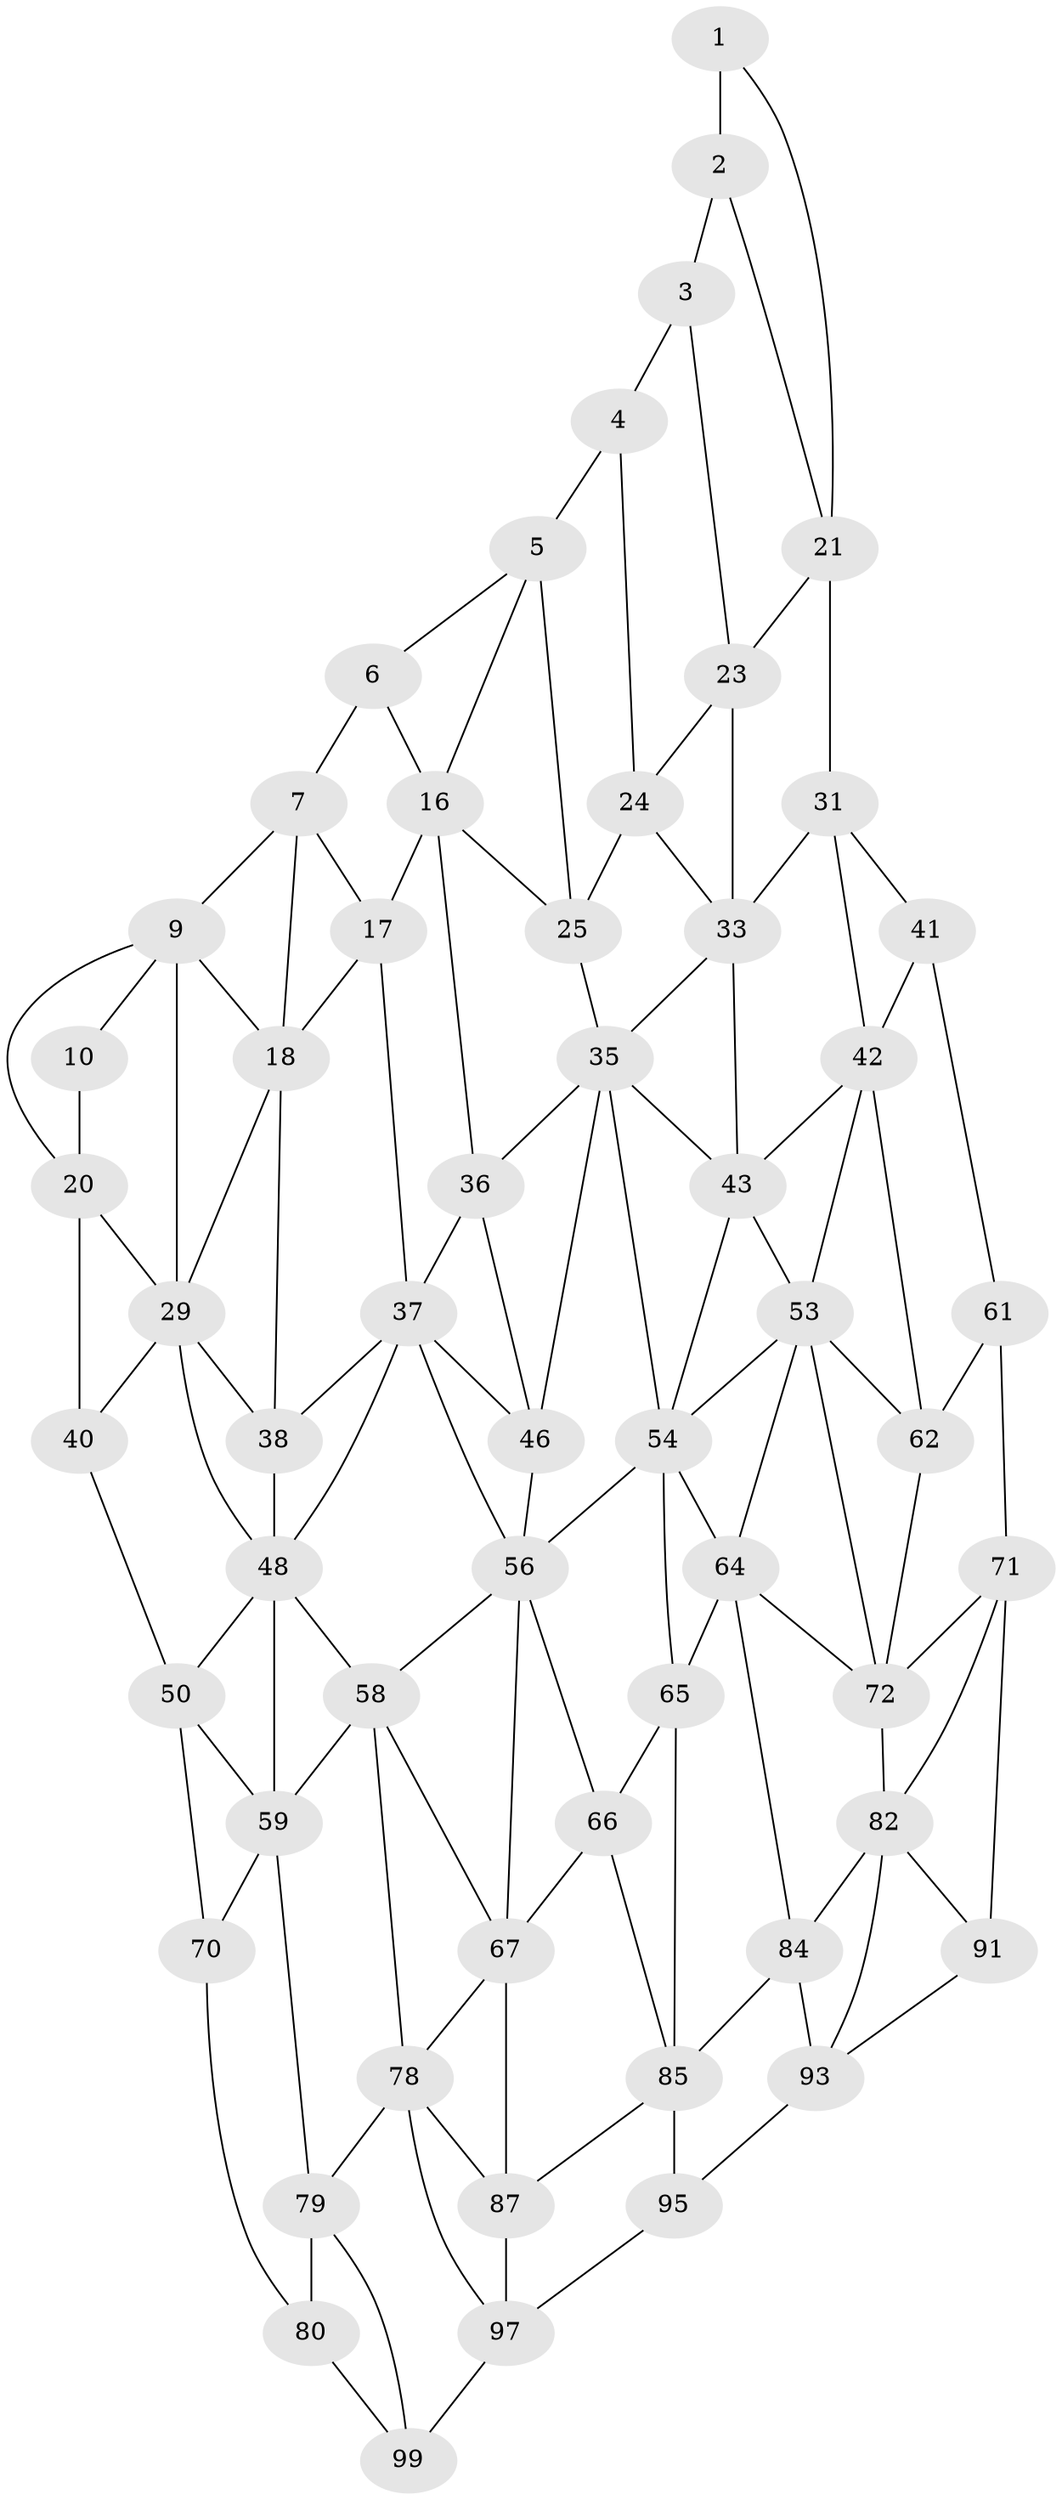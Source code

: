 // original degree distribution, {2: 0.04, 3: 0.32, 4: 0.64}
// Generated by graph-tools (version 1.1) at 2025/11/02/21/25 10:11:11]
// undirected, 57 vertices, 120 edges
graph export_dot {
graph [start="1"]
  node [color=gray90,style=filled];
  1 [super="+11"];
  2 [super="+12"];
  3 [super="+13"];
  4 [super="+14"];
  5 [super="+15"];
  6;
  7 [super="+8"];
  9 [super="+19"];
  10;
  16 [super="+26"];
  17 [super="+27"];
  18 [super="+28"];
  20 [super="+30"];
  21 [super="+22"];
  23;
  24;
  25;
  29 [super="+39"];
  31 [super="+32"];
  33 [super="+34"];
  35 [super="+45"];
  36;
  37 [super="+47"];
  38;
  40;
  41 [super="+51"];
  42 [super="+52"];
  43 [super="+44"];
  46;
  48 [super="+49"];
  50 [super="+60"];
  53 [super="+63"];
  54 [super="+55"];
  56 [super="+57"];
  58 [super="+68"];
  59 [super="+69"];
  61;
  62;
  64 [super="+74"];
  65 [super="+75"];
  66 [super="+76"];
  67 [super="+77"];
  70;
  71 [super="+81"];
  72 [super="+73"];
  78 [super="+88"];
  79 [super="+89"];
  80 [super="+90"];
  82 [super="+83"];
  84;
  85 [super="+86"];
  87;
  91 [super="+92"];
  93 [super="+94"];
  95 [super="+96"];
  97 [super="+98"];
  99 [super="+100"];
  1 -- 2 [weight=2];
  1 -- 21;
  2 -- 3 [weight=2];
  2 -- 21;
  3 -- 4 [weight=2];
  3 -- 23;
  4 -- 5 [weight=2];
  4 -- 24;
  5 -- 6;
  5 -- 16;
  5 -- 25;
  6 -- 16;
  6 -- 7;
  7 -- 17;
  7 -- 9;
  7 -- 18;
  9 -- 10;
  9 -- 18;
  9 -- 20;
  9 -- 29;
  10 -- 20;
  16 -- 17 [weight=2];
  16 -- 25;
  16 -- 36;
  17 -- 18 [weight=2];
  17 -- 37;
  18 -- 29;
  18 -- 38;
  20 -- 40;
  20 -- 29;
  21 -- 31 [weight=2];
  21 -- 23;
  23 -- 33;
  23 -- 24;
  24 -- 25;
  24 -- 33;
  25 -- 35;
  29 -- 40;
  29 -- 48;
  29 -- 38;
  31 -- 41;
  31 -- 33;
  31 -- 42;
  33 -- 43 [weight=2];
  33 -- 35;
  35 -- 36;
  35 -- 46;
  35 -- 43;
  35 -- 54;
  36 -- 46;
  36 -- 37;
  37 -- 38;
  37 -- 48;
  37 -- 46;
  37 -- 56;
  38 -- 48;
  40 -- 50;
  41 -- 42 [weight=2];
  41 -- 61;
  42 -- 43;
  42 -- 53;
  42 -- 62;
  43 -- 53;
  43 -- 54;
  46 -- 56;
  48 -- 58;
  48 -- 50;
  48 -- 59;
  50 -- 59;
  50 -- 70;
  53 -- 54;
  53 -- 64;
  53 -- 62;
  53 -- 72;
  54 -- 64;
  54 -- 56;
  54 -- 65;
  56 -- 66;
  56 -- 58;
  56 -- 67;
  58 -- 59 [weight=2];
  58 -- 67;
  58 -- 78;
  59 -- 70;
  59 -- 79;
  61 -- 71;
  61 -- 62;
  62 -- 72;
  64 -- 65 [weight=2];
  64 -- 72;
  64 -- 84;
  65 -- 66 [weight=2];
  65 -- 85;
  66 -- 67 [weight=2];
  66 -- 85;
  67 -- 78;
  67 -- 87;
  70 -- 80;
  71 -- 72;
  71 -- 82;
  71 -- 91;
  72 -- 82 [weight=2];
  78 -- 79 [weight=2];
  78 -- 87;
  78 -- 97;
  79 -- 80 [weight=2];
  79 -- 99;
  80 -- 99;
  82 -- 84;
  82 -- 93;
  82 -- 91;
  84 -- 85;
  84 -- 93;
  85 -- 95 [weight=2];
  85 -- 87;
  87 -- 97;
  91 -- 93;
  93 -- 95;
  95 -- 97;
  97 -- 99;
}
